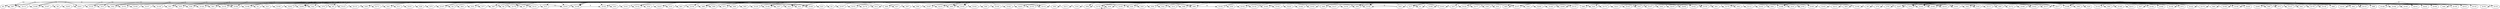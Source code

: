 // graph_prop
digraph {
	node [fixed_size=True width=.0005]
	S0 [label=S0]
	S0 -> S67 [label=4 constraint=false]
	S1 [label=S1]
	S1 -> S150 [label=14 constraint=false]
	S2 [label=S2]
	S2 -> S21 [label=6 constraint=false]
	S3 [label=S3]
	S3 -> S197 [label=8 constraint=false]
	S4 [label=S4]
	S4 -> S63 [label=5 constraint=false]
	S4 -> S188 [label=3 constraint=false]
	S5 [label=S5]
	S5 -> S123 [label=2 constraint=false]
	S6 [label=S6]
	S6 -> S179 [label=13 constraint=false]
	S6 -> S146 [label=12 constraint=false]
	S6 -> S54 [label=14 constraint=false]
	S7 [label=S7]
	S7 -> S131 [label=0 constraint=false]
	S8 [label=S8]
	S8 -> S205 [label=0 constraint=false]
	S9 [label=S9]
	S9 -> S196 [label=9 constraint=false]
	S10 [label=S10]
	S10 -> S81 [label=8 constraint=false]
	S11 [label=S11]
	S11 -> S101 [label=9 constraint=false]
	S12 [label=S12]
	S12 -> S108 [label=0 constraint=false]
	S12 -> S140 [label=6 constraint=false]
	S13 [label=S13]
	S13 -> S103 [label=11 constraint=false]
	S14 [label=S14]
	S14 -> S48 [label=11 constraint=false]
	S14 -> S18 [label=2 constraint=false]
	S15 [label=S15]
	S15 -> S52 [label=13 constraint=false]
	S16 [label=S16]
	S16 -> S211 [label=14 constraint=false]
	S17 [label=S17]
	S17 -> S43 [label=4 constraint=false]
	S17 -> S1 [label=13 constraint=false]
	S18 [label=S18]
	S18 -> S111 [label=1 constraint=false]
	S19 [label=S19]
	S19 -> S78 [label=12 constraint=false]
	S19 -> S41 [label=14 constraint=false]
	S20 [label=S20]
	S20 -> S45 [label=10 constraint=false]
	S20 -> S189 [label=5 constraint=false]
	S21 [label=S21]
	S21 -> S190 [label=1 constraint=false]
	S22 [label=S22]
	S22 -> S70 [label=11 constraint=false]
	S23 [label=S23]
	S23 -> S5 [label=14 constraint=false]
	S23 -> S31 [label=9 constraint=false]
	S24 [label=S24]
	S24 -> S175 [label=12 constraint=false]
	S25 [label=S25]
	S25 -> S3 [label=9 constraint=false]
	S26 [label=S26]
	S26 -> S206 [label=11 constraint=false]
	S27 [label=S27]
	S27 -> S97 [label=13 constraint=false]
	S27 -> S80 [label=2 constraint=false]
	S28 [label=S28]
	S28 -> S75 [label=6 constraint=false]
	S29 [label=S29]
	S29 -> S24 [label=4 constraint=false]
	S30 [label=S30]
	S30 -> S171 [label=7 constraint=false]
	S31 [label=S31]
	S31 -> S169 [label=13 constraint=false]
	S31 -> S52 [label=12 constraint=false]
	S32 [label=S32]
	S32 -> S14 [label=0 constraint=false]
	S33 [label=S33]
	S33 -> S77 [label=13 constraint=false]
	S34 [label=S34]
	S34 -> S223 [label=7 constraint=false]
	S35 [label=S35]
	S35 -> S36 [label=4 constraint=false]
	S36 [label=S36]
	S36 -> S126 [label=6 constraint=false]
	S37 [label=S37]
	S37 -> S163 [label=14 constraint=false]
	S37 -> S120 [label=3 constraint=false]
	S38 [label=S38]
	S38 -> S55 [label=8 constraint=false]
	S38 -> S48 [label=10 constraint=false]
	S39 [label=S39]
	S39 -> S176 [label=2 constraint=false]
	S40 [label=S40]
	S40 -> S100 [label=6 constraint=false]
	S41 [label=S41]
	S41 -> S11 [label=3 constraint=false]
	S42 [label=S42]
	S42 -> S18 [label=11 constraint=false]
	S43 [label=S43]
	S43 -> S125 [label=3 constraint=false]
	S43 -> S144 [label=0 constraint=false]
	S43 -> S67 [label=12 constraint=false]
	S44 [label=S44]
	S44 -> S140 [label=1 constraint=false]
	S44 -> S143 [label=13 constraint=false]
	S44 -> S147 [label=5 constraint=false]
	S45 [label=S45]
	S45 -> S56 [label=4 constraint=false]
	S46 [label=S46]
	S46 -> S209 [label=2 constraint=false]
	S46 -> S137 [label=6 constraint=false]
	S46 -> S24 [label=0 constraint=false]
	S47 [label=S47]
	S47 -> S116 [label=3 constraint=false]
	S48 [label=S48]
	S48 -> S98 [label=3 constraint=false]
	S49 [label=S49]
	S49 -> S127 [label=0 constraint=false]
	S49 -> S102 [label=1 constraint=false]
	S49 -> S87 [label=2 constraint=false]
	S50 [label=S50]
	S50 -> S160 [label=3 constraint=false]
	S51 [label=S51]
	S51 -> S35 [label=10 constraint=false]
	S51 -> S137 [label=1 constraint=false]
	S52 [label=S52]
	S52 -> S153 [label=14 constraint=false]
	S52 -> S185 [label=10 constraint=false]
	S53 [label=S53]
	S53 -> S161 [label=8 constraint=false]
	S54 [label=S54]
	S54 -> S107 [label=0 constraint=false]
	S55 [label=S55]
	S55 -> S124 [label=5 constraint=false]
	S56 [label=S56]
	S56 -> S110 [label=3 constraint=false]
	S56 -> S32 [label=6 constraint=false]
	S56 -> S185 [label=1 constraint=false]
	S57 [label=S57]
	S57 -> S23 [label=13 constraint=false]
	S58 [label=S58]
	S58 -> S219 [label=9 constraint=false]
	S59 [label=S59]
	S59 -> S152 [label=7 constraint=false]
	S60 [label=S60]
	S60 -> S85 [label=9 constraint=false]
	S61 [label=S61]
	S61 -> S135 [label=14 constraint=false]
	S62 [label=S62]
	S62 -> S216 [label=12 constraint=false]
	S62 -> S110 [label=8 constraint=false]
	S63 [label=S63]
	S63 -> S33 [label=5 constraint=false]
	S64 [label=S64]
	S64 -> S173 [label=5 constraint=false]
	S65 [label=S65]
	S65 -> S213 [label=0 constraint=false]
	S66 [label=S66]
	S66 -> S27 [label=5 constraint=false]
	S66 -> S12 [label=1 constraint=false]
	S66 -> S23 [label=2 constraint=false]
	S67 [label=S67]
	S67 -> S113 [label=11 constraint=false]
	S68 [label=S68]
	S68 -> S200 [label=7 constraint=false]
	S69 [label=S69]
	S69 -> S130 [label=10 constraint=false]
	S69 -> S143 [label=7 constraint=false]
	S69 -> S223 [label=3 constraint=false]
	S70 [label=S70]
	S70 -> S214 [label=5 constraint=false]
	S70 -> S114 [label=13 constraint=false]
	S70 -> S5 [label=0 constraint=false]
	S71 [label=S71]
	S71 -> S60 [label=8 constraint=false]
	S72 [label=S72]
	S72 -> S121 [label=6 constraint=false]
	S73 [label=S73]
	S73 -> S138 [label=4 constraint=false]
	S74 [label=S74]
	S74 -> S165 [label=0 constraint=false]
	S74 -> S207 [label=11 constraint=false]
	S75 [label=S75]
	S75 -> S147 [label=6 constraint=false]
	S76 [label=S76]
	S76 -> S79 [label=0 constraint=false]
	S77 [label=S77]
	S77 -> S87 [label=13 constraint=false]
	S78 [label=S78]
	S78 -> S132 [label=0 constraint=false]
	S79 [label=S79]
	S79 -> S9 [label=12 constraint=false]
	S80 [label=S80]
	S80 -> S99 [label=12 constraint=false]
	S81 [label=S81]
	S81 -> S62 [label=2 constraint=false]
	S81 -> S150 [label=11 constraint=false]
	S82 [label=S82]
	S82 -> S178 [label=14 constraint=false]
	S82 -> S132 [label=4 constraint=false]
	S83 [label=S83]
	S83 -> S120 [label=11 constraint=false]
	S84 [label=S84]
	S84 -> S148 [label=6 constraint=false]
	S85 [label=S85]
	S85 -> S129 [label=5 constraint=false]
	S86 [label=S86]
	S86 -> S72 [label=1 constraint=false]
	S87 [label=S87]
	S87 -> S6 [label=14 constraint=false]
	S87 -> S98 [label=4 constraint=false]
	S88 [label=S88]
	S88 -> S17 [label=0 constraint=false]
	S89 [label=S89]
	S89 -> S172 [label=6 constraint=false]
	S89 -> S42 [label=11 constraint=false]
	S89 -> S198 [label=14 constraint=false]
	S90 [label=S90]
	S90 -> S187 [label=4 constraint=false]
	S91 [label=S91]
	S91 -> S170 [label=5 constraint=false]
	S91 -> S158 [label=7 constraint=false]
	S91 -> S61 [label=9 constraint=false]
	S92 [label=S92]
	S92 -> S112 [label=3 constraint=false]
	S92 -> S152 [label=12 constraint=false]
	S92 -> S176 [label=0 constraint=false]
	S93 [label=S93]
	S93 -> S114 [label=6 constraint=false]
	S94 [label=S94]
	S94 -> S16 [label=2 constraint=false]
	S95 [label=S95]
	S95 -> S144 [label=0 constraint=false]
	S95 -> S159 [label=14 constraint=false]
	S95 -> S30 [label=1 constraint=false]
	S96 [label=S96]
	S96 -> S29 [label=9 constraint=false]
	S97 [label=S97]
	S97 -> S90 [label=7 constraint=false]
	S98 [label=S98]
	S98 -> S104 [label=12 constraint=false]
	S98 -> S69 [label=14 constraint=false]
	S99 [label=S99]
	S99 -> S156 [label=4 constraint=false]
	S99 -> S71 [label=3 constraint=false]
	S100 [label=S100]
	S100 -> S182 [label=1 constraint=false]
	S100 -> S153 [label=5 constraint=false]
	S101 [label=S101]
	S101 -> S28 [label=5 constraint=false]
	S102 [label=S102]
	S102 -> S195 [label=14 constraint=false]
	S103 [label=S103]
	S103 -> S159 [label=8 constraint=false]
	S103 -> S36 [label=4 constraint=false]
	S103 -> S108 [label=10 constraint=false]
	S104 [label=S104]
	S104 -> S59 [label=9 constraint=false]
	S104 -> S162 [label=12 constraint=false]
	S104 -> S218 [label=10 constraint=false]
	S105 [label=S105]
	S105 -> S50 [label=6 constraint=false]
	S106 [label=S106]
	S106 -> S64 [label=4 constraint=false]
	S107 [label=S107]
	S107 -> S58 [label=12 constraint=false]
	S107 -> S31 [label=3 constraint=false]
	S108 [label=S108]
	S108 -> S181 [label=11 constraint=false]
	S108 -> S124 [label=9 constraint=false]
	S109 [label=S109]
	S109 -> S157 [label=13 constraint=false]
	S110 [label=S110]
	S110 -> S151 [label=2 constraint=false]
	S111 [label=S111]
	S111 -> S89 [label=3 constraint=false]
	S112 [label=S112]
	S112 -> S105 [label=11 constraint=false]
	S113 [label=S113]
	S113 -> S189 [label=1 constraint=false]
	S113 -> S158 [label=5 constraint=false]
	S114 [label=S114]
	S114 -> S51 [label=4 constraint=false]
	S115 [label=S115]
	S115 -> S30 [label=14 constraint=false]
	S116 [label=S116]
	S116 -> S84 [label=9 constraint=false]
	S116 -> S186 [label=4 constraint=false]
	S117 [label=S117]
	S117 -> S83 [label=6 constraint=false]
	S117 -> S108 [label=9 constraint=false]
	S118 [label=S118]
	S118 -> S15 [label=14 constraint=false]
	S119 [label=S119]
	S119 -> S20 [label=5 constraint=false]
	S119 -> S208 [label=12 constraint=false]
	S120 [label=S120]
	S120 -> S177 [label=14 constraint=false]
	S121 [label=S121]
	S121 -> S82 [label=2 constraint=false]
	S122 [label=S122]
	S122 -> S49 [label=3 constraint=false]
	S122 -> S165 [label=5 constraint=false]
	S123 [label=S123]
	S123 -> S115 [label=0 constraint=false]
	S123 -> S198 [label=8 constraint=false]
	S123 -> S183 [label=3 constraint=false]
	S124 [label=S124]
	S124 -> S53 [label=8 constraint=false]
	S125 [label=S125]
	S125 -> S220 [label=2 constraint=false]
	S125 -> S15 [label=5 constraint=false]
	S126 [label=S126]
	S126 -> S61 [label=12 constraint=false]
	S127 [label=S127]
	S127 -> S154 [label=13 constraint=false]
	S128 [label=S128]
	S128 -> S184 [label=3 constraint=false]
	S128 -> S98 [label=10 constraint=false]
	S129 [label=S129]
	S129 -> S118 [label=9 constraint=false]
	S129 -> S140 [label=8 constraint=false]
	S130 [label=S130]
	S130 -> S44 [label=8 constraint=false]
	S131 [label=S131]
	S131 -> S22 [label=9 constraint=false]
	S131 -> S13 [label=2 constraint=false]
	S132 [label=S132]
	S132 -> S34 [label=7 constraint=false]
	S133 [label=S133]
	S133 -> S191 [label=11 constraint=false]
	S134 [label=S134]
	S134 -> S73 [label=0 constraint=false]
	S134 -> S160 [label=5 constraint=false]
	S135 [label=S135]
	S135 -> S158 [label=0 constraint=false]
	S136 [label=S136]
	S136 -> S46 [label=8 constraint=false]
	S137 [label=S137]
	S137 -> S26 [label=8 constraint=false]
	S137 -> S83 [label=14 constraint=false]
	S137 -> S7 [label=12 constraint=false]
	S138 [label=S138]
	S138 -> S183 [label=3 constraint=false]
	S138 -> S23 [label=7 constraint=false]
	S139 [label=S139]
	S139 -> S68 [label=14 constraint=false]
	S139 -> S51 [label=8 constraint=false]
	S140 [label=S140]
	S140 -> S57 [label=11 constraint=false]
	S141 [label=S141]
	S141 -> S54 [label=5 constraint=false]
	S142 [label=S142]
	S142 -> S0 [label=12 constraint=false]
	S142 -> S35 [label=9 constraint=false]
	S142 -> S159 [label=4 constraint=false]
	S143 [label=S143]
	S143 -> S164 [label=6 constraint=false]
	S144 [label=S144]
	S144 -> S13 [label=7 constraint=false]
	S145 [label=S145]
	S145 -> S69 [label=3 constraint=false]
	S146 [label=S146]
	S146 -> S106 [label=4 constraint=false]
	S147 [label=S147]
	S147 -> S4 [label=6 constraint=false]
	S147 -> S103 [label=2 constraint=false]
	S148 [label=S148]
	S148 -> S215 [label=7 constraint=false]
	S148 -> S187 [label=5 constraint=false]
	S149 [label=S149]
	S149 -> S208 [label=12 constraint=false]
	S150 [label=S150]
	S150 -> S80 [label=13 constraint=false]
	S151 [label=S151]
	S151 -> S174 [label=6 constraint=false]
	S152 [label=S152]
	S152 -> S134 [label=12 constraint=false]
	S153 [label=S153]
	S153 -> S109 [label=1 constraint=false]
	S154 [label=S154]
	S154 -> S95 [label=12 constraint=false]
	S155 [label=S155]
	S155 -> S194 [label=8 constraint=false]
	S155 -> S114 [label=0 constraint=false]
	S156 [label=S156]
	S156 -> S47 [label=11 constraint=false]
	S157 [label=S157]
	S157 -> S139 [label=10 constraint=false]
	S158 [label=S158]
	S158 -> S198 [label=1 constraint=false]
	S159 [label=S159]
	S159 -> S91 [label=6 constraint=false]
	S160 [label=S160]
	S160 -> S192 [label=5 constraint=false]
	S160 -> S126 [label=13 constraint=false]
	S161 [label=S161]
	S161 -> S212 [label=1 constraint=false]
	S161 -> S132 [label=0 constraint=false]
	S162 [label=S162]
	S162 -> S117 [label=7 constraint=false]
	S162 -> S144 [label=6 constraint=false]
	S163 [label=S163]
	S163 -> S199 [label=0 constraint=false]
	S163 -> S135 [label=7 constraint=false]
	S163 -> S144 [label=12 constraint=false]
	S164 [label=S164]
	S164 -> S40 [label=3 constraint=false]
	S165 [label=S165]
	S165 -> S166 [label=13 constraint=false]
	S165 -> S183 [label=10 constraint=false]
	S166 [label=S166]
	S166 -> S186 [label=12 constraint=false]
	S166 -> S165 [label=7 constraint=false]
	S167 [label=S167]
	S167 -> S8 [label=10 constraint=false]
	S168 [label=S168]
	S168 -> S102 [label=4 constraint=false]
	S169 [label=S169]
	S169 -> S25 [label=0 constraint=false]
	S169 -> S33 [label=11 constraint=false]
	S170 [label=S170]
	S170 -> S92 [label=2 constraint=false]
	S171 [label=S171]
	S171 -> S41 [label=0 constraint=false]
	S172 [label=S172]
	S172 -> S180 [label=11 constraint=false]
	S172 -> S108 [label=3 constraint=false]
	S173 [label=S173]
	S173 -> S122 [label=9 constraint=false]
	S174 [label=S174]
	S174 -> S12 [label=3 constraint=false]
	S175 [label=S175]
	S175 -> S221 [label=1 constraint=false]
	S175 -> S217 [label=14 constraint=false]
	S176 [label=S176]
	S176 -> S88 [label=12 constraint=false]
	S176 -> S39 [label=11 constraint=false]
	S176 -> S94 [label=6 constraint=false]
	S177 [label=S177]
	S177 -> S38 [label=0 constraint=false]
	S178 [label=S178]
	S178 -> S136 [label=11 constraint=false]
	S179 [label=S179]
	S179 -> S7 [label=7 constraint=false]
	S180 [label=S180]
	S180 -> S162 [label=11 constraint=false]
	S181 [label=S181]
	S181 -> S42 [label=2 constraint=false]
	S182 [label=S182]
	S182 -> S203 [label=0 constraint=false]
	S183 [label=S183]
	S183 -> S218 [label=14 constraint=false]
	S183 -> S186 [label=10 constraint=false]
	S184 [label=S184]
	S184 -> S145 [label=9 constraint=false]
	S185 [label=S185]
	S185 -> S188 [label=4 constraint=false]
	S186 [label=S186]
	S186 -> S96 [label=6 constraint=false]
	S186 -> S74 [label=11 constraint=false]
	S187 [label=S187]
	S187 -> S210 [label=5 constraint=false]
	S188 [label=S188]
	S188 -> S19 [label=13 constraint=false]
	S188 -> S170 [label=1 constraint=false]
	S189 [label=S189]
	S189 -> S167 [label=11 constraint=false]
	S189 -> S201 [label=13 constraint=false]
	S190 [label=S190]
	S190 -> S202 [label=0 constraint=false]
	S191 [label=S191]
	S191 -> S71 [label=0 constraint=false]
	S192 [label=S192]
	S192 -> S224 [label=4 constraint=false]
	S193 [label=S193]
	S193 -> S185 [label=9 constraint=false]
	S194 [label=S194]
	S194 -> S66 [label=13 constraint=false]
	S195 [label=S195]
	S195 -> S39 [label=11 constraint=false]
	S195 -> S203 [label=9 constraint=false]
	S195 -> S20 [label=7 constraint=false]
	S196 [label=S196]
	S196 -> S65 [label=10 constraint=false]
	S196 -> S95 [label=11 constraint=false]
	S196 -> S209 [label=12 constraint=false]
	S196 -> S67 [label=8 constraint=false]
	S197 [label=S197]
	S197 -> S119 [label=14 constraint=false]
	S197 -> S151 [label=1 constraint=false]
	S198 [label=S198]
	S198 -> S2 [label=2 constraint=false]
	S198 -> S124 [label=0 constraint=false]
	S199 [label=S199]
	S199 -> S1 [label=4 constraint=false]
	S200 [label=S200]
	S200 -> S86 [label=13 constraint=false]
	S200 -> S188 [label=8 constraint=false]
	S201 [label=S201]
	S201 -> S133 [label=2 constraint=false]
	S201 -> S125 [label=6 constraint=false]
	S202 [label=S202]
	S202 -> S217 [label=14 constraint=false]
	S202 -> S209 [label=9 constraint=false]
	S202 -> S72 [label=6 constraint=false]
	S203 [label=S203]
	S203 -> S155 [label=4 constraint=false]
	S204 [label=S204]
	S204 -> S94 [label=7 constraint=false]
	S204 -> S80 [label=4 constraint=false]
	S205 [label=S205]
	S205 -> S201 [label=2 constraint=false]
	S206 [label=S206]
	S206 -> S149 [label=2 constraint=false]
	S207 [label=S207]
	S207 -> S76 [label=13 constraint=false]
	S207 -> S210 [label=0 constraint=false]
	S208 [label=S208]
	S208 -> S143 [label=12 constraint=false]
	S209 [label=S209]
	S209 -> S142 [label=5 constraint=false]
	S209 -> S22 [label=10 constraint=false]
	S209 -> S169 [label=9 constraint=false]
	S210 [label=S210]
	S210 -> S222 [label=11 constraint=false]
	S210 -> S69 [label=6 constraint=false]
	S211 [label=S211]
	S211 -> S93 [label=10 constraint=false]
	S212 [label=S212]
	S212 -> S31 [label=14 constraint=false]
	S213 [label=S213]
	S213 -> S193 [label=1 constraint=false]
	S214 [label=S214]
	S214 -> S128 [label=9 constraint=false]
	S214 -> S179 [label=14 constraint=false]
	S215 [label=S215]
	S215 -> S207 [label=10 constraint=false]
	S216 [label=S216]
	S216 -> S37 [label=4 constraint=false]
	S217 [label=S217]
	S217 -> S74 [label=10 constraint=false]
	S217 -> S17 [label=9 constraint=false]
	S217 -> S117 [label=2 constraint=false]
	S218 [label=S218]
	S218 -> S137 [label=7 constraint=false]
	S218 -> S181 [label=14 constraint=false]
	S219 [label=S219]
	S219 -> S204 [label=0 constraint=false]
	S220 [label=S220]
	S220 -> S146 [label=0 constraint=false]
	S220 -> S179 [label=2 constraint=false]
	S221 [label=S221]
	S221 -> S141 [label=7 constraint=false]
	S221 -> S142 [label=4 constraint=false]
	S222 [label=S222]
	S222 -> S32 [label=14 constraint=false]
	S223 [label=S223]
	S223 -> S10 [label=12 constraint=false]
	S224 [label=S224]
	S224 -> S168 [label=3 constraint=false]
}
